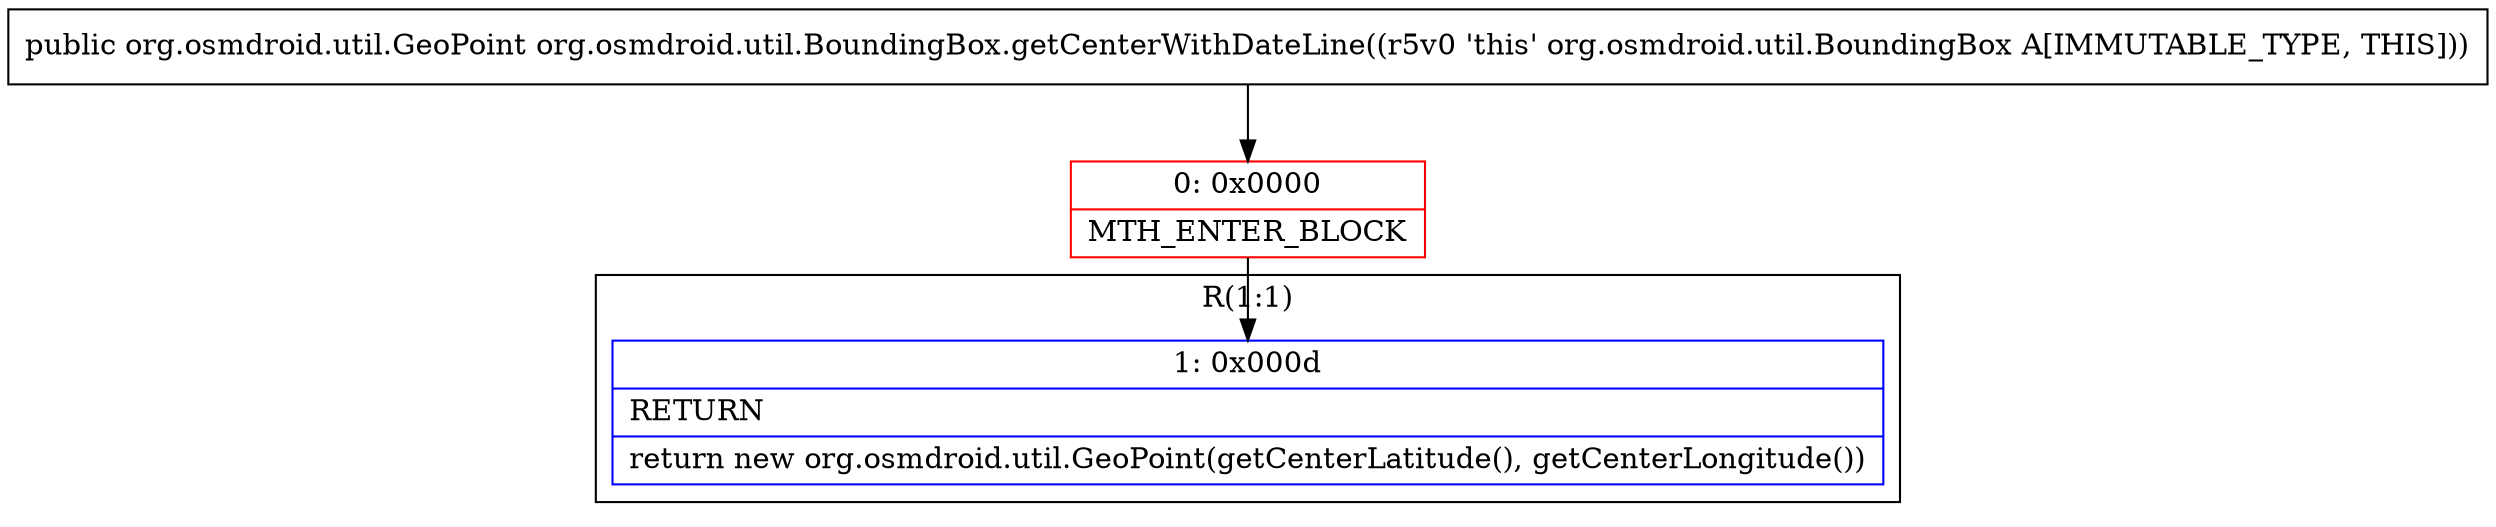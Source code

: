 digraph "CFG fororg.osmdroid.util.BoundingBox.getCenterWithDateLine()Lorg\/osmdroid\/util\/GeoPoint;" {
subgraph cluster_Region_1930750603 {
label = "R(1:1)";
node [shape=record,color=blue];
Node_1 [shape=record,label="{1\:\ 0x000d|RETURN\l|return new org.osmdroid.util.GeoPoint(getCenterLatitude(), getCenterLongitude())\l}"];
}
Node_0 [shape=record,color=red,label="{0\:\ 0x0000|MTH_ENTER_BLOCK\l}"];
MethodNode[shape=record,label="{public org.osmdroid.util.GeoPoint org.osmdroid.util.BoundingBox.getCenterWithDateLine((r5v0 'this' org.osmdroid.util.BoundingBox A[IMMUTABLE_TYPE, THIS])) }"];
MethodNode -> Node_0;
Node_0 -> Node_1;
}

